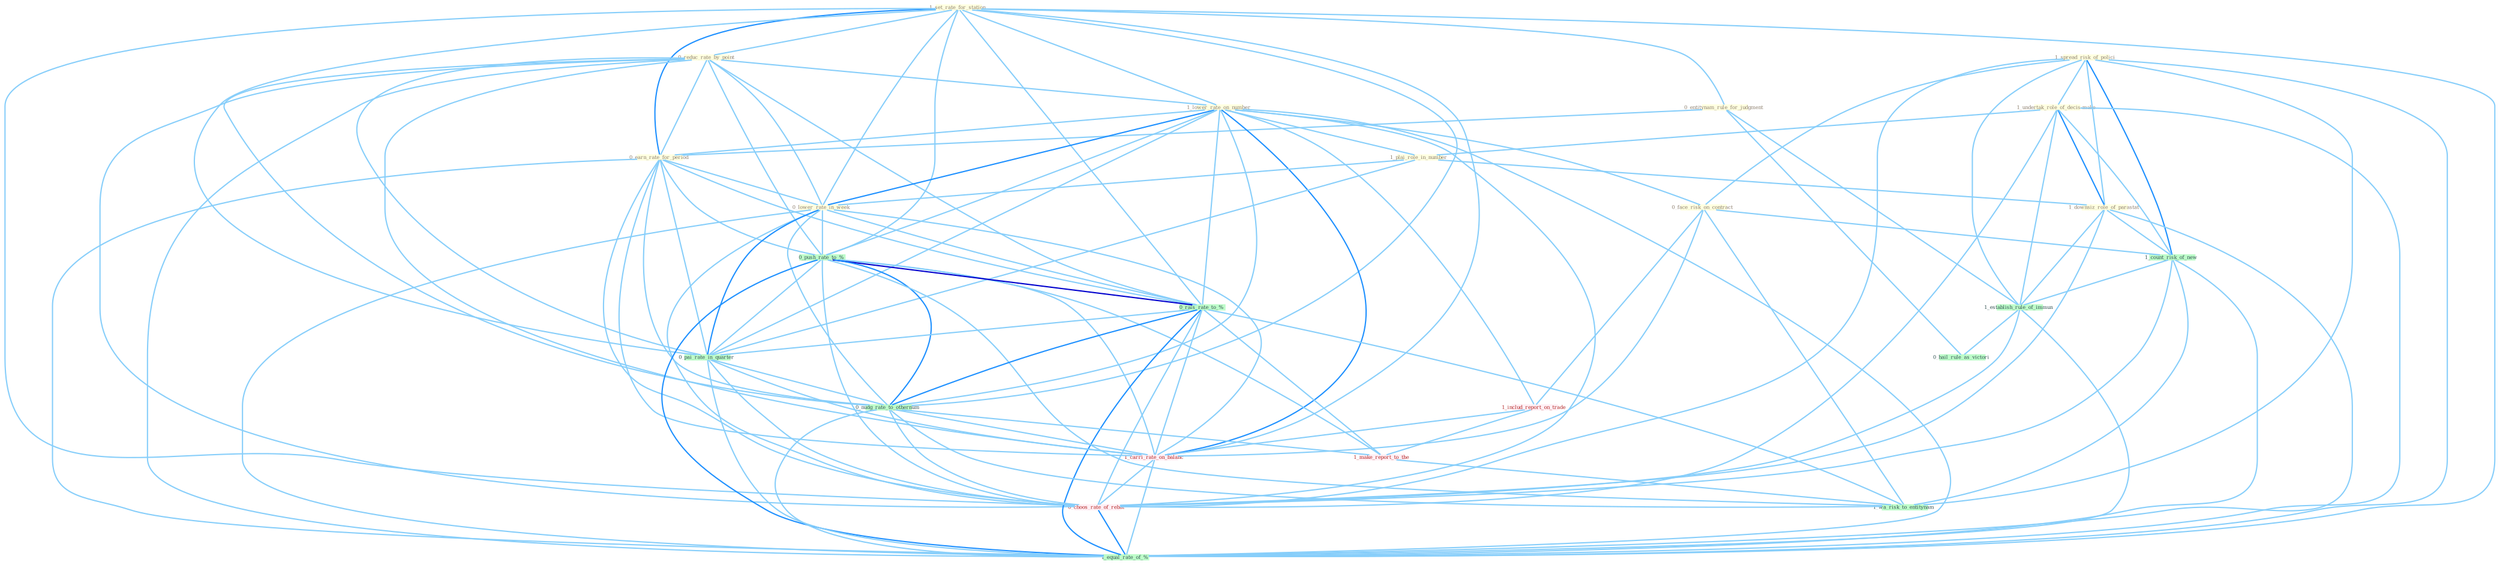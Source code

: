 Graph G{ 
    node
    [shape=polygon,style=filled,width=.5,height=.06,color="#BDFCC9",fixedsize=true,fontsize=4,
    fontcolor="#2f4f4f"];
    {node
    [color="#ffffe0", fontcolor="#8b7d6b"] "1_set_rate_for_station " "1_spread_risk_of_polici " "1_undertak_role_of_decis-make " "0_entitynam_rule_for_judgment " "0_reduc_rate_by_point " "1_lower_rate_on_number " "0_face_risk_on_contract " "1_plai_role_in_number " "0_earn_rate_for_period " "1_downsiz_role_of_parastat " "0_lower_rate_in_week "}
{node [color="#fff0f5", fontcolor="#b22222"] "1_includ_report_on_trade " "1_carri_rate_on_balanc " "1_make_report_to_the " "0_choos_rate_of_rebat "}
edge [color="#B0E2FF"];

	"1_set_rate_for_station " -- "0_entitynam_rule_for_judgment " [w="1", color="#87cefa" ];
	"1_set_rate_for_station " -- "0_reduc_rate_by_point " [w="1", color="#87cefa" ];
	"1_set_rate_for_station " -- "1_lower_rate_on_number " [w="1", color="#87cefa" ];
	"1_set_rate_for_station " -- "0_earn_rate_for_period " [w="2", color="#1e90ff" , len=0.8];
	"1_set_rate_for_station " -- "0_lower_rate_in_week " [w="1", color="#87cefa" ];
	"1_set_rate_for_station " -- "0_push_rate_to_% " [w="1", color="#87cefa" ];
	"1_set_rate_for_station " -- "0_rais_rate_to_% " [w="1", color="#87cefa" ];
	"1_set_rate_for_station " -- "0_pai_rate_in_quarter " [w="1", color="#87cefa" ];
	"1_set_rate_for_station " -- "0_nudg_rate_to_othernum " [w="1", color="#87cefa" ];
	"1_set_rate_for_station " -- "1_carri_rate_on_balanc " [w="1", color="#87cefa" ];
	"1_set_rate_for_station " -- "0_choos_rate_of_rebat " [w="1", color="#87cefa" ];
	"1_set_rate_for_station " -- "1_equal_rate_of_% " [w="1", color="#87cefa" ];
	"1_spread_risk_of_polici " -- "1_undertak_role_of_decis-make " [w="1", color="#87cefa" ];
	"1_spread_risk_of_polici " -- "0_face_risk_on_contract " [w="1", color="#87cefa" ];
	"1_spread_risk_of_polici " -- "1_downsiz_role_of_parastat " [w="1", color="#87cefa" ];
	"1_spread_risk_of_polici " -- "1_count_risk_of_new " [w="2", color="#1e90ff" , len=0.8];
	"1_spread_risk_of_polici " -- "1_establish_rule_of_immun " [w="1", color="#87cefa" ];
	"1_spread_risk_of_polici " -- "0_choos_rate_of_rebat " [w="1", color="#87cefa" ];
	"1_spread_risk_of_polici " -- "1_wa_risk_to_entitynam " [w="1", color="#87cefa" ];
	"1_spread_risk_of_polici " -- "1_equal_rate_of_% " [w="1", color="#87cefa" ];
	"1_undertak_role_of_decis-make " -- "1_plai_role_in_number " [w="1", color="#87cefa" ];
	"1_undertak_role_of_decis-make " -- "1_downsiz_role_of_parastat " [w="2", color="#1e90ff" , len=0.8];
	"1_undertak_role_of_decis-make " -- "1_count_risk_of_new " [w="1", color="#87cefa" ];
	"1_undertak_role_of_decis-make " -- "1_establish_rule_of_immun " [w="1", color="#87cefa" ];
	"1_undertak_role_of_decis-make " -- "0_choos_rate_of_rebat " [w="1", color="#87cefa" ];
	"1_undertak_role_of_decis-make " -- "1_equal_rate_of_% " [w="1", color="#87cefa" ];
	"0_entitynam_rule_for_judgment " -- "0_earn_rate_for_period " [w="1", color="#87cefa" ];
	"0_entitynam_rule_for_judgment " -- "1_establish_rule_of_immun " [w="1", color="#87cefa" ];
	"0_entitynam_rule_for_judgment " -- "0_hail_rule_as_victori " [w="1", color="#87cefa" ];
	"0_reduc_rate_by_point " -- "1_lower_rate_on_number " [w="1", color="#87cefa" ];
	"0_reduc_rate_by_point " -- "0_earn_rate_for_period " [w="1", color="#87cefa" ];
	"0_reduc_rate_by_point " -- "0_lower_rate_in_week " [w="1", color="#87cefa" ];
	"0_reduc_rate_by_point " -- "0_push_rate_to_% " [w="1", color="#87cefa" ];
	"0_reduc_rate_by_point " -- "0_rais_rate_to_% " [w="1", color="#87cefa" ];
	"0_reduc_rate_by_point " -- "0_pai_rate_in_quarter " [w="1", color="#87cefa" ];
	"0_reduc_rate_by_point " -- "0_nudg_rate_to_othernum " [w="1", color="#87cefa" ];
	"0_reduc_rate_by_point " -- "1_carri_rate_on_balanc " [w="1", color="#87cefa" ];
	"0_reduc_rate_by_point " -- "0_choos_rate_of_rebat " [w="1", color="#87cefa" ];
	"0_reduc_rate_by_point " -- "1_equal_rate_of_% " [w="1", color="#87cefa" ];
	"1_lower_rate_on_number " -- "0_face_risk_on_contract " [w="1", color="#87cefa" ];
	"1_lower_rate_on_number " -- "1_plai_role_in_number " [w="1", color="#87cefa" ];
	"1_lower_rate_on_number " -- "0_earn_rate_for_period " [w="1", color="#87cefa" ];
	"1_lower_rate_on_number " -- "0_lower_rate_in_week " [w="2", color="#1e90ff" , len=0.8];
	"1_lower_rate_on_number " -- "0_push_rate_to_% " [w="1", color="#87cefa" ];
	"1_lower_rate_on_number " -- "0_rais_rate_to_% " [w="1", color="#87cefa" ];
	"1_lower_rate_on_number " -- "0_pai_rate_in_quarter " [w="1", color="#87cefa" ];
	"1_lower_rate_on_number " -- "0_nudg_rate_to_othernum " [w="1", color="#87cefa" ];
	"1_lower_rate_on_number " -- "1_includ_report_on_trade " [w="1", color="#87cefa" ];
	"1_lower_rate_on_number " -- "1_carri_rate_on_balanc " [w="2", color="#1e90ff" , len=0.8];
	"1_lower_rate_on_number " -- "0_choos_rate_of_rebat " [w="1", color="#87cefa" ];
	"1_lower_rate_on_number " -- "1_equal_rate_of_% " [w="1", color="#87cefa" ];
	"0_face_risk_on_contract " -- "1_count_risk_of_new " [w="1", color="#87cefa" ];
	"0_face_risk_on_contract " -- "1_includ_report_on_trade " [w="1", color="#87cefa" ];
	"0_face_risk_on_contract " -- "1_carri_rate_on_balanc " [w="1", color="#87cefa" ];
	"0_face_risk_on_contract " -- "1_wa_risk_to_entitynam " [w="1", color="#87cefa" ];
	"1_plai_role_in_number " -- "1_downsiz_role_of_parastat " [w="1", color="#87cefa" ];
	"1_plai_role_in_number " -- "0_lower_rate_in_week " [w="1", color="#87cefa" ];
	"1_plai_role_in_number " -- "0_pai_rate_in_quarter " [w="1", color="#87cefa" ];
	"0_earn_rate_for_period " -- "0_lower_rate_in_week " [w="1", color="#87cefa" ];
	"0_earn_rate_for_period " -- "0_push_rate_to_% " [w="1", color="#87cefa" ];
	"0_earn_rate_for_period " -- "0_rais_rate_to_% " [w="1", color="#87cefa" ];
	"0_earn_rate_for_period " -- "0_pai_rate_in_quarter " [w="1", color="#87cefa" ];
	"0_earn_rate_for_period " -- "0_nudg_rate_to_othernum " [w="1", color="#87cefa" ];
	"0_earn_rate_for_period " -- "1_carri_rate_on_balanc " [w="1", color="#87cefa" ];
	"0_earn_rate_for_period " -- "0_choos_rate_of_rebat " [w="1", color="#87cefa" ];
	"0_earn_rate_for_period " -- "1_equal_rate_of_% " [w="1", color="#87cefa" ];
	"1_downsiz_role_of_parastat " -- "1_count_risk_of_new " [w="1", color="#87cefa" ];
	"1_downsiz_role_of_parastat " -- "1_establish_rule_of_immun " [w="1", color="#87cefa" ];
	"1_downsiz_role_of_parastat " -- "0_choos_rate_of_rebat " [w="1", color="#87cefa" ];
	"1_downsiz_role_of_parastat " -- "1_equal_rate_of_% " [w="1", color="#87cefa" ];
	"0_lower_rate_in_week " -- "0_push_rate_to_% " [w="1", color="#87cefa" ];
	"0_lower_rate_in_week " -- "0_rais_rate_to_% " [w="1", color="#87cefa" ];
	"0_lower_rate_in_week " -- "0_pai_rate_in_quarter " [w="2", color="#1e90ff" , len=0.8];
	"0_lower_rate_in_week " -- "0_nudg_rate_to_othernum " [w="1", color="#87cefa" ];
	"0_lower_rate_in_week " -- "1_carri_rate_on_balanc " [w="1", color="#87cefa" ];
	"0_lower_rate_in_week " -- "0_choos_rate_of_rebat " [w="1", color="#87cefa" ];
	"0_lower_rate_in_week " -- "1_equal_rate_of_% " [w="1", color="#87cefa" ];
	"1_count_risk_of_new " -- "1_establish_rule_of_immun " [w="1", color="#87cefa" ];
	"1_count_risk_of_new " -- "0_choos_rate_of_rebat " [w="1", color="#87cefa" ];
	"1_count_risk_of_new " -- "1_wa_risk_to_entitynam " [w="1", color="#87cefa" ];
	"1_count_risk_of_new " -- "1_equal_rate_of_% " [w="1", color="#87cefa" ];
	"0_push_rate_to_% " -- "0_rais_rate_to_% " [w="3", color="#0000cd" , len=0.6];
	"0_push_rate_to_% " -- "0_pai_rate_in_quarter " [w="1", color="#87cefa" ];
	"0_push_rate_to_% " -- "0_nudg_rate_to_othernum " [w="2", color="#1e90ff" , len=0.8];
	"0_push_rate_to_% " -- "1_carri_rate_on_balanc " [w="1", color="#87cefa" ];
	"0_push_rate_to_% " -- "1_make_report_to_the " [w="1", color="#87cefa" ];
	"0_push_rate_to_% " -- "0_choos_rate_of_rebat " [w="1", color="#87cefa" ];
	"0_push_rate_to_% " -- "1_wa_risk_to_entitynam " [w="1", color="#87cefa" ];
	"0_push_rate_to_% " -- "1_equal_rate_of_% " [w="2", color="#1e90ff" , len=0.8];
	"0_rais_rate_to_% " -- "0_pai_rate_in_quarter " [w="1", color="#87cefa" ];
	"0_rais_rate_to_% " -- "0_nudg_rate_to_othernum " [w="2", color="#1e90ff" , len=0.8];
	"0_rais_rate_to_% " -- "1_carri_rate_on_balanc " [w="1", color="#87cefa" ];
	"0_rais_rate_to_% " -- "1_make_report_to_the " [w="1", color="#87cefa" ];
	"0_rais_rate_to_% " -- "0_choos_rate_of_rebat " [w="1", color="#87cefa" ];
	"0_rais_rate_to_% " -- "1_wa_risk_to_entitynam " [w="1", color="#87cefa" ];
	"0_rais_rate_to_% " -- "1_equal_rate_of_% " [w="2", color="#1e90ff" , len=0.8];
	"1_establish_rule_of_immun " -- "0_choos_rate_of_rebat " [w="1", color="#87cefa" ];
	"1_establish_rule_of_immun " -- "0_hail_rule_as_victori " [w="1", color="#87cefa" ];
	"1_establish_rule_of_immun " -- "1_equal_rate_of_% " [w="1", color="#87cefa" ];
	"0_pai_rate_in_quarter " -- "0_nudg_rate_to_othernum " [w="1", color="#87cefa" ];
	"0_pai_rate_in_quarter " -- "1_carri_rate_on_balanc " [w="1", color="#87cefa" ];
	"0_pai_rate_in_quarter " -- "0_choos_rate_of_rebat " [w="1", color="#87cefa" ];
	"0_pai_rate_in_quarter " -- "1_equal_rate_of_% " [w="1", color="#87cefa" ];
	"0_nudg_rate_to_othernum " -- "1_carri_rate_on_balanc " [w="1", color="#87cefa" ];
	"0_nudg_rate_to_othernum " -- "1_make_report_to_the " [w="1", color="#87cefa" ];
	"0_nudg_rate_to_othernum " -- "0_choos_rate_of_rebat " [w="1", color="#87cefa" ];
	"0_nudg_rate_to_othernum " -- "1_wa_risk_to_entitynam " [w="1", color="#87cefa" ];
	"0_nudg_rate_to_othernum " -- "1_equal_rate_of_% " [w="1", color="#87cefa" ];
	"1_includ_report_on_trade " -- "1_carri_rate_on_balanc " [w="1", color="#87cefa" ];
	"1_includ_report_on_trade " -- "1_make_report_to_the " [w="1", color="#87cefa" ];
	"1_carri_rate_on_balanc " -- "0_choos_rate_of_rebat " [w="1", color="#87cefa" ];
	"1_carri_rate_on_balanc " -- "1_equal_rate_of_% " [w="1", color="#87cefa" ];
	"1_make_report_to_the " -- "1_wa_risk_to_entitynam " [w="1", color="#87cefa" ];
	"0_choos_rate_of_rebat " -- "1_equal_rate_of_% " [w="2", color="#1e90ff" , len=0.8];
}